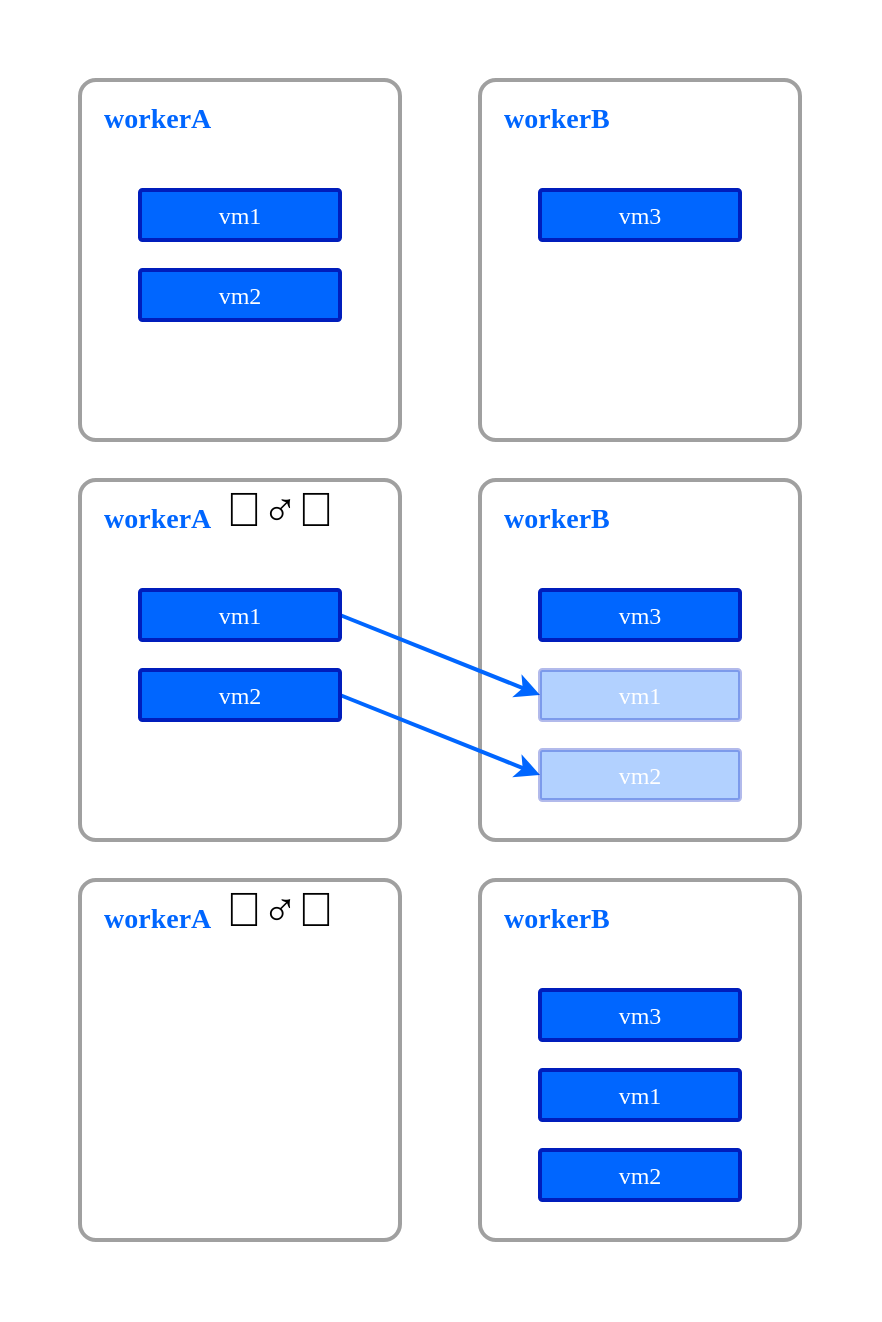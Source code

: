 <mxfile>
    <diagram id="6EXt89o7fHejoy0miyVt" name="Page-1">
        <mxGraphModel dx="2581" dy="618" grid="1" gridSize="10" guides="1" tooltips="1" connect="1" arrows="1" fold="1" page="1" pageScale="1" pageWidth="850" pageHeight="1100" math="0" shadow="0">
            <root>
                <mxCell id="0"/>
                <mxCell id="1" parent="0"/>
                <mxCell id="53" value="" style="rounded=0;whiteSpace=wrap;html=1;fontFamily=JetBrains Mono;fontSource=https%3A%2F%2Ffonts.googleapis.com%2Fcss%3Ffamily%3DJetBrains%2BMono;fontSize=7;fillColor=#FFFFFF;textOpacity=10;strokeColor=none;" parent="1" vertex="1">
                    <mxGeometry x="200" y="80" width="440" height="660" as="geometry"/>
                </mxCell>
                <mxCell id="43" value="" style="rounded=1;whiteSpace=wrap;html=1;arcSize=5;strokeWidth=2;fontFamily=JetBrains Mono;fontSource=https%3A%2F%2Ffonts.googleapis.com%2Fcss%3Ffamily%3DJetBrains%2BMono;fillColor=#FFFFFF;strokeColor=#A0A0A0;" parent="1" vertex="1">
                    <mxGeometry x="240" y="120" width="160" height="180" as="geometry"/>
                </mxCell>
                <mxCell id="44" value="workerA" style="text;html=1;align=left;verticalAlign=middle;whiteSpace=wrap;rounded=0;strokeWidth=2;fontFamily=JetBrains Mono;fontSource=https%3A%2F%2Ffonts.googleapis.com%2Fcss%3Ffamily%3DJetBrains%2BMono;fontSize=14;fontStyle=1;fontColor=#0066FF;" parent="1" vertex="1">
                    <mxGeometry x="250" y="130" width="60" height="20" as="geometry"/>
                </mxCell>
                <mxCell id="47" value="" style="rounded=1;whiteSpace=wrap;html=1;arcSize=5;strokeWidth=2;fontFamily=JetBrains Mono;fontSource=https%3A%2F%2Ffonts.googleapis.com%2Fcss%3Ffamily%3DJetBrains%2BMono;fillColor=#FFFFFF;strokeColor=#A0A0A0;" parent="1" vertex="1">
                    <mxGeometry x="440" y="120" width="160" height="180" as="geometry"/>
                </mxCell>
                <mxCell id="48" value="workerB" style="text;html=1;align=left;verticalAlign=middle;whiteSpace=wrap;rounded=0;strokeWidth=2;fontFamily=JetBrains Mono;fontSource=https%3A%2F%2Ffonts.googleapis.com%2Fcss%3Ffamily%3DJetBrains%2BMono;fontSize=14;fontStyle=1;fontColor=#0066FF;" parent="1" vertex="1">
                    <mxGeometry x="450" y="130" width="60" height="20" as="geometry"/>
                </mxCell>
                <mxCell id="82" value="vm1" style="rounded=1;whiteSpace=wrap;html=1;arcSize=5;strokeWidth=2;fontFamily=JetBrains Mono;fontSource=https%3A%2F%2Ffonts.googleapis.com%2Fcss%3Ffamily%3DJetBrains%2BMono;fillColor=#0066FF;fontColor=#ffffff;strokeColor=#001DBC;" parent="1" vertex="1">
                    <mxGeometry x="270" y="175" width="100" height="25" as="geometry"/>
                </mxCell>
                <mxCell id="116" value="vm2" style="rounded=1;whiteSpace=wrap;html=1;arcSize=5;strokeWidth=2;fontFamily=JetBrains Mono;fontSource=https%3A%2F%2Ffonts.googleapis.com%2Fcss%3Ffamily%3DJetBrains%2BMono;fillColor=#0066FF;fontColor=#ffffff;strokeColor=#001DBC;" parent="1" vertex="1">
                    <mxGeometry x="270" y="215" width="100" height="25" as="geometry"/>
                </mxCell>
                <mxCell id="117" value="vm3" style="rounded=1;whiteSpace=wrap;html=1;arcSize=5;strokeWidth=2;fontFamily=JetBrains Mono;fontSource=https%3A%2F%2Ffonts.googleapis.com%2Fcss%3Ffamily%3DJetBrains%2BMono;fillColor=#0066FF;fontColor=#ffffff;strokeColor=#001DBC;" parent="1" vertex="1">
                    <mxGeometry x="470" y="175" width="100" height="25" as="geometry"/>
                </mxCell>
                <mxCell id="118" value="" style="rounded=1;whiteSpace=wrap;html=1;arcSize=5;strokeWidth=2;fontFamily=JetBrains Mono;fontSource=https%3A%2F%2Ffonts.googleapis.com%2Fcss%3Ffamily%3DJetBrains%2BMono;fillColor=#FFFFFF;strokeColor=#A0A0A0;" parent="1" vertex="1">
                    <mxGeometry x="240" y="320" width="160" height="180" as="geometry"/>
                </mxCell>
                <mxCell id="119" value="workerA" style="text;html=1;align=left;verticalAlign=middle;whiteSpace=wrap;rounded=0;strokeWidth=2;fontFamily=JetBrains Mono;fontSource=https%3A%2F%2Ffonts.googleapis.com%2Fcss%3Ffamily%3DJetBrains%2BMono;fontSize=14;fontStyle=1;fontColor=#0066FF;" parent="1" vertex="1">
                    <mxGeometry x="250" y="330" width="60" height="20" as="geometry"/>
                </mxCell>
                <mxCell id="120" value="" style="rounded=1;whiteSpace=wrap;html=1;arcSize=5;strokeWidth=2;fontFamily=JetBrains Mono;fontSource=https%3A%2F%2Ffonts.googleapis.com%2Fcss%3Ffamily%3DJetBrains%2BMono;fillColor=#FFFFFF;strokeColor=#A0A0A0;" parent="1" vertex="1">
                    <mxGeometry x="440" y="320" width="160" height="180" as="geometry"/>
                </mxCell>
                <mxCell id="121" value="workerB" style="text;html=1;align=left;verticalAlign=middle;whiteSpace=wrap;rounded=0;strokeWidth=2;fontFamily=JetBrains Mono;fontSource=https%3A%2F%2Ffonts.googleapis.com%2Fcss%3Ffamily%3DJetBrains%2BMono;fontSize=14;fontStyle=1;fontColor=#0066FF;" parent="1" vertex="1">
                    <mxGeometry x="450" y="330" width="60" height="20" as="geometry"/>
                </mxCell>
                <mxCell id="127" style="edgeStyle=none;html=1;exitX=1;exitY=0.5;exitDx=0;exitDy=0;entryX=0;entryY=0.5;entryDx=0;entryDy=0;strokeColor=#0066FF;strokeWidth=2;" parent="1" source="122" target="125" edge="1">
                    <mxGeometry relative="1" as="geometry"/>
                </mxCell>
                <mxCell id="122" value="vm1" style="rounded=1;whiteSpace=wrap;html=1;arcSize=5;strokeWidth=2;fontFamily=JetBrains Mono;fontSource=https%3A%2F%2Ffonts.googleapis.com%2Fcss%3Ffamily%3DJetBrains%2BMono;fillColor=#0066FF;fontColor=#ffffff;strokeColor=#001DBC;" parent="1" vertex="1">
                    <mxGeometry x="270" y="375" width="100" height="25" as="geometry"/>
                </mxCell>
                <mxCell id="128" style="edgeStyle=none;html=1;exitX=1;exitY=0.5;exitDx=0;exitDy=0;entryX=0;entryY=0.5;entryDx=0;entryDy=0;strokeColor=#0066FF;strokeWidth=2;" parent="1" source="123" target="126" edge="1">
                    <mxGeometry relative="1" as="geometry"/>
                </mxCell>
                <mxCell id="123" value="vm2" style="rounded=1;whiteSpace=wrap;html=1;arcSize=5;strokeWidth=2;fontFamily=JetBrains Mono;fontSource=https%3A%2F%2Ffonts.googleapis.com%2Fcss%3Ffamily%3DJetBrains%2BMono;fillColor=#0066FF;fontColor=#ffffff;strokeColor=#001DBC;" parent="1" vertex="1">
                    <mxGeometry x="270" y="415" width="100" height="25" as="geometry"/>
                </mxCell>
                <mxCell id="124" value="vm3" style="rounded=1;whiteSpace=wrap;html=1;arcSize=5;strokeWidth=2;fontFamily=JetBrains Mono;fontSource=https%3A%2F%2Ffonts.googleapis.com%2Fcss%3Ffamily%3DJetBrains%2BMono;fillColor=#0066FF;fontColor=#ffffff;strokeColor=#001DBC;" parent="1" vertex="1">
                    <mxGeometry x="470" y="375" width="100" height="25" as="geometry"/>
                </mxCell>
                <mxCell id="125" value="vm1" style="rounded=1;whiteSpace=wrap;html=1;arcSize=5;strokeWidth=2;fontFamily=JetBrains Mono;fontSource=https%3A%2F%2Ffonts.googleapis.com%2Fcss%3Ffamily%3DJetBrains%2BMono;fillColor=#0066FF;fontColor=#ffffff;strokeColor=#001DBC;opacity=30;" parent="1" vertex="1">
                    <mxGeometry x="470" y="415" width="100" height="25" as="geometry"/>
                </mxCell>
                <mxCell id="126" value="vm2" style="rounded=1;whiteSpace=wrap;html=1;arcSize=5;strokeWidth=2;fontFamily=JetBrains Mono;fontSource=https%3A%2F%2Ffonts.googleapis.com%2Fcss%3Ffamily%3DJetBrains%2BMono;fillColor=#0066FF;fontColor=#ffffff;strokeColor=#001DBC;opacity=30;" parent="1" vertex="1">
                    <mxGeometry x="470" y="455" width="100" height="25" as="geometry"/>
                </mxCell>
                <mxCell id="129" value="👷‍♂️🚧" style="text;html=1;strokeColor=none;fillColor=none;align=center;verticalAlign=middle;whiteSpace=wrap;rounded=0;opacity=30;fontSize=24;" parent="1" vertex="1">
                    <mxGeometry x="310" y="320" width="60" height="30" as="geometry"/>
                </mxCell>
                <mxCell id="130" value="" style="rounded=1;whiteSpace=wrap;html=1;arcSize=5;strokeWidth=2;fontFamily=JetBrains Mono;fontSource=https%3A%2F%2Ffonts.googleapis.com%2Fcss%3Ffamily%3DJetBrains%2BMono;fillColor=#FFFFFF;strokeColor=#A0A0A0;" parent="1" vertex="1">
                    <mxGeometry x="240" y="520" width="160" height="180" as="geometry"/>
                </mxCell>
                <mxCell id="131" value="workerA" style="text;html=1;align=left;verticalAlign=middle;whiteSpace=wrap;rounded=0;strokeWidth=2;fontFamily=JetBrains Mono;fontSource=https%3A%2F%2Ffonts.googleapis.com%2Fcss%3Ffamily%3DJetBrains%2BMono;fontSize=14;fontStyle=1;fontColor=#0066FF;" parent="1" vertex="1">
                    <mxGeometry x="250" y="530" width="60" height="20" as="geometry"/>
                </mxCell>
                <mxCell id="132" value="" style="rounded=1;whiteSpace=wrap;html=1;arcSize=5;strokeWidth=2;fontFamily=JetBrains Mono;fontSource=https%3A%2F%2Ffonts.googleapis.com%2Fcss%3Ffamily%3DJetBrains%2BMono;fillColor=#FFFFFF;strokeColor=#A0A0A0;" parent="1" vertex="1">
                    <mxGeometry x="440" y="520" width="160" height="180" as="geometry"/>
                </mxCell>
                <mxCell id="133" value="workerB" style="text;html=1;align=left;verticalAlign=middle;whiteSpace=wrap;rounded=0;strokeWidth=2;fontFamily=JetBrains Mono;fontSource=https%3A%2F%2Ffonts.googleapis.com%2Fcss%3Ffamily%3DJetBrains%2BMono;fontSize=14;fontStyle=1;fontColor=#0066FF;" parent="1" vertex="1">
                    <mxGeometry x="450" y="530" width="60" height="20" as="geometry"/>
                </mxCell>
                <mxCell id="138" value="vm3" style="rounded=1;whiteSpace=wrap;html=1;arcSize=5;strokeWidth=2;fontFamily=JetBrains Mono;fontSource=https%3A%2F%2Ffonts.googleapis.com%2Fcss%3Ffamily%3DJetBrains%2BMono;fillColor=#0066FF;fontColor=#ffffff;strokeColor=#001DBC;" parent="1" vertex="1">
                    <mxGeometry x="470" y="575" width="100" height="25" as="geometry"/>
                </mxCell>
                <mxCell id="139" value="vm1" style="rounded=1;whiteSpace=wrap;html=1;arcSize=5;strokeWidth=2;fontFamily=JetBrains Mono;fontSource=https%3A%2F%2Ffonts.googleapis.com%2Fcss%3Ffamily%3DJetBrains%2BMono;fillColor=#0066FF;fontColor=#ffffff;strokeColor=#001DBC;" parent="1" vertex="1">
                    <mxGeometry x="470" y="615" width="100" height="25" as="geometry"/>
                </mxCell>
                <mxCell id="140" value="vm2" style="rounded=1;whiteSpace=wrap;html=1;arcSize=5;strokeWidth=2;fontFamily=JetBrains Mono;fontSource=https%3A%2F%2Ffonts.googleapis.com%2Fcss%3Ffamily%3DJetBrains%2BMono;fillColor=#0066FF;fontColor=#ffffff;strokeColor=#001DBC;" parent="1" vertex="1">
                    <mxGeometry x="470" y="655" width="100" height="25" as="geometry"/>
                </mxCell>
                <mxCell id="141" value="👷‍♂️🚧" style="text;html=1;strokeColor=none;fillColor=none;align=center;verticalAlign=middle;whiteSpace=wrap;rounded=0;opacity=30;fontSize=24;" parent="1" vertex="1">
                    <mxGeometry x="310" y="520" width="60" height="30" as="geometry"/>
                </mxCell>
            </root>
        </mxGraphModel>
    </diagram>
</mxfile>

